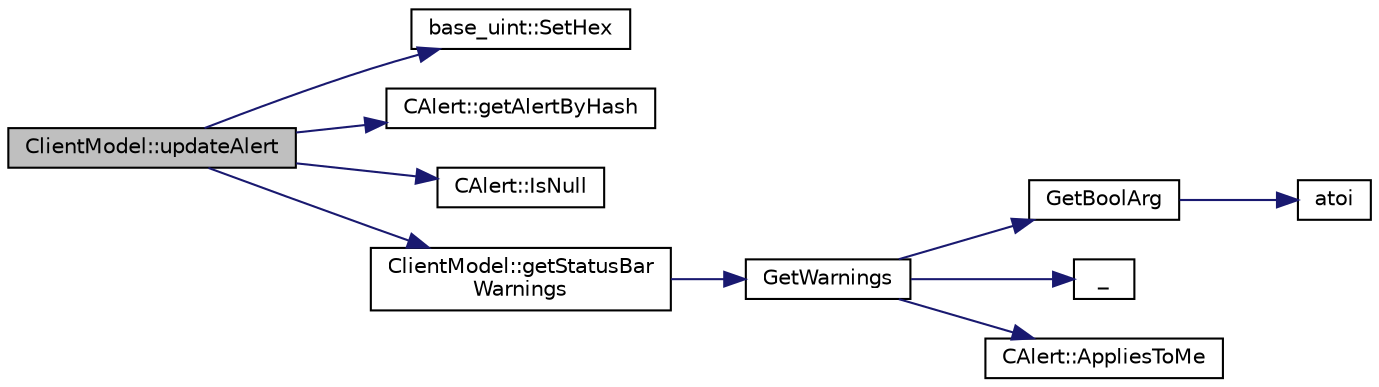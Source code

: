 digraph "ClientModel::updateAlert"
{
  edge [fontname="Helvetica",fontsize="10",labelfontname="Helvetica",labelfontsize="10"];
  node [fontname="Helvetica",fontsize="10",shape=record];
  rankdir="LR";
  Node157 [label="ClientModel::updateAlert",height=0.2,width=0.4,color="black", fillcolor="grey75", style="filled", fontcolor="black"];
  Node157 -> Node158 [color="midnightblue",fontsize="10",style="solid",fontname="Helvetica"];
  Node158 [label="base_uint::SetHex",height=0.2,width=0.4,color="black", fillcolor="white", style="filled",URL="$da/df7/classbase__uint.html#ade1a897fac931f28f54998c92c797228"];
  Node157 -> Node159 [color="midnightblue",fontsize="10",style="solid",fontname="Helvetica"];
  Node159 [label="CAlert::getAlertByHash",height=0.2,width=0.4,color="black", fillcolor="white", style="filled",URL="$db/dff/class_c_alert.html#aa37df9d177a6841ec5fa1e611c42b968"];
  Node157 -> Node160 [color="midnightblue",fontsize="10",style="solid",fontname="Helvetica"];
  Node160 [label="CAlert::IsNull",height=0.2,width=0.4,color="black", fillcolor="white", style="filled",URL="$db/dff/class_c_alert.html#a9c728b7fe91e74c51116a23b07d6978a"];
  Node157 -> Node161 [color="midnightblue",fontsize="10",style="solid",fontname="Helvetica"];
  Node161 [label="ClientModel::getStatusBar\lWarnings",height=0.2,width=0.4,color="black", fillcolor="white", style="filled",URL="$df/d25/class_client_model.html#a16718fa6c90ac5bce0ce1dcbfb3ec95c",tooltip="Return warnings to be displayed in status bar. "];
  Node161 -> Node162 [color="midnightblue",fontsize="10",style="solid",fontname="Helvetica"];
  Node162 [label="GetWarnings",height=0.2,width=0.4,color="black", fillcolor="white", style="filled",URL="$df/d0a/main_8cpp.html#a70b1d1b79f1c760e65c960713b87b732"];
  Node162 -> Node163 [color="midnightblue",fontsize="10",style="solid",fontname="Helvetica"];
  Node163 [label="GetBoolArg",height=0.2,width=0.4,color="black", fillcolor="white", style="filled",URL="$df/d2d/util_8cpp.html#a64d956f1dda7f9a80ab5d594532b906d",tooltip="Return boolean argument or default value. "];
  Node163 -> Node164 [color="midnightblue",fontsize="10",style="solid",fontname="Helvetica"];
  Node164 [label="atoi",height=0.2,width=0.4,color="black", fillcolor="white", style="filled",URL="$d8/d3c/util_8h.html#aa5ce96ec36f4413f820cec9c1831c070"];
  Node162 -> Node165 [color="midnightblue",fontsize="10",style="solid",fontname="Helvetica"];
  Node165 [label="_",height=0.2,width=0.4,color="black", fillcolor="white", style="filled",URL="$d9/d6d/ui__interface_8h.html#aad133bb6103b53cebf03fd01e2f11ba1",tooltip="Translation function: Call Translate signal on UI interface, which returns a boost::optional result..."];
  Node162 -> Node166 [color="midnightblue",fontsize="10",style="solid",fontname="Helvetica"];
  Node166 [label="CAlert::AppliesToMe",height=0.2,width=0.4,color="black", fillcolor="white", style="filled",URL="$db/dff/class_c_alert.html#aba79cc9e957446fe93f05cb18f12b24b"];
}
